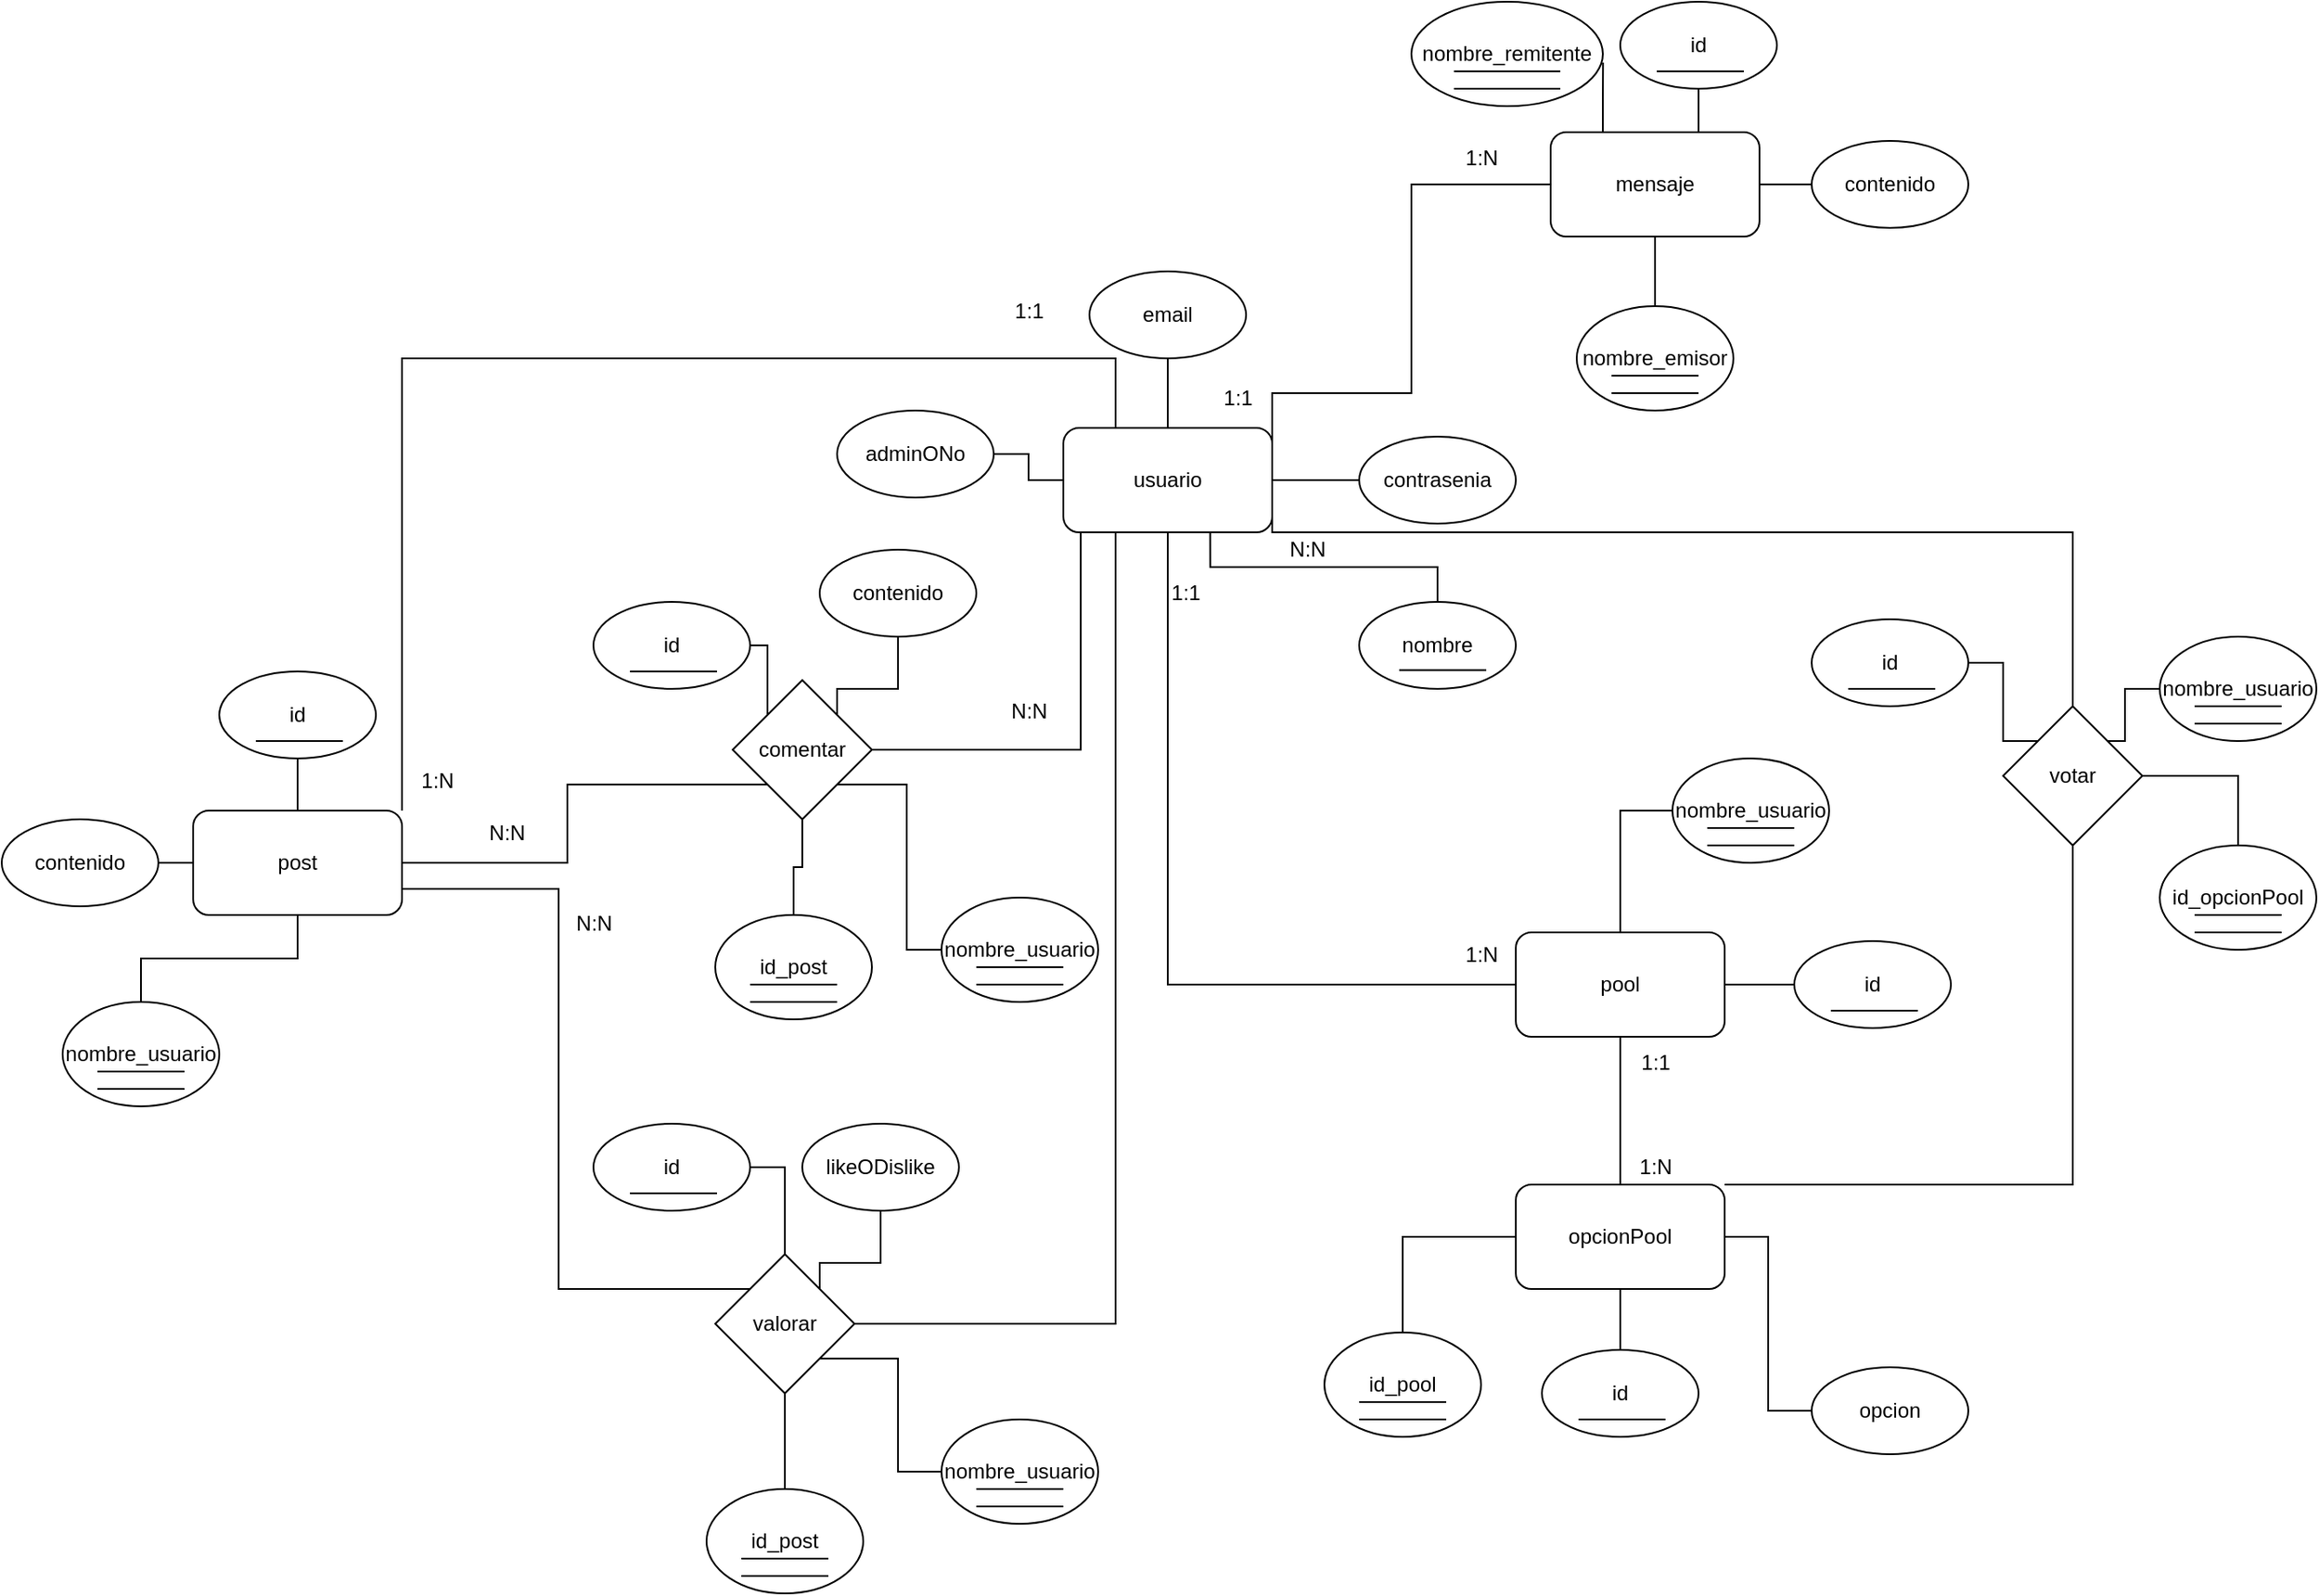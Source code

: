 <mxfile version="21.2.1" type="device">
  <diagram name="Página-1" id="gjPFH6qhqERszsmAGIeW">
    <mxGraphModel dx="2195" dy="2839" grid="1" gridSize="10" guides="1" tooltips="1" connect="1" arrows="1" fold="1" page="1" pageScale="1" pageWidth="827" pageHeight="1169" math="0" shadow="0">
      <root>
        <mxCell id="0" />
        <mxCell id="1" parent="0" />
        <mxCell id="IjSkQmt7Pv5R0Hn1wKeA-27" style="edgeStyle=orthogonalEdgeStyle;rounded=0;orthogonalLoop=1;jettySize=auto;html=1;exitX=0.5;exitY=0;exitDx=0;exitDy=0;entryX=0.5;entryY=1;entryDx=0;entryDy=0;endArrow=none;endFill=0;" parent="1" source="IjSkQmt7Pv5R0Hn1wKeA-3" target="IjSkQmt7Pv5R0Hn1wKeA-8" edge="1">
          <mxGeometry relative="1" as="geometry" />
        </mxCell>
        <mxCell id="IjSkQmt7Pv5R0Hn1wKeA-40" style="edgeStyle=orthogonalEdgeStyle;rounded=0;orthogonalLoop=1;jettySize=auto;html=1;exitX=0;exitY=0.75;exitDx=0;exitDy=0;entryX=1;entryY=0.5;entryDx=0;entryDy=0;endArrow=none;endFill=0;" parent="1" source="IjSkQmt7Pv5R0Hn1wKeA-3" target="IjSkQmt7Pv5R0Hn1wKeA-38" edge="1">
          <mxGeometry relative="1" as="geometry">
            <Array as="points">
              <mxPoint x="360" y="195" />
              <mxPoint x="360" y="335" />
            </Array>
          </mxGeometry>
        </mxCell>
        <mxCell id="IjSkQmt7Pv5R0Hn1wKeA-63" style="edgeStyle=orthogonalEdgeStyle;rounded=0;orthogonalLoop=1;jettySize=auto;html=1;exitX=0.25;exitY=0;exitDx=0;exitDy=0;entryX=1;entryY=0;entryDx=0;entryDy=0;endArrow=none;endFill=0;" parent="1" source="IjSkQmt7Pv5R0Hn1wKeA-3" target="IjSkQmt7Pv5R0Hn1wKeA-13" edge="1">
          <mxGeometry relative="1" as="geometry">
            <Array as="points">
              <mxPoint x="380" y="110" />
              <mxPoint x="-30" y="110" />
            </Array>
          </mxGeometry>
        </mxCell>
        <mxCell id="IjSkQmt7Pv5R0Hn1wKeA-113" style="edgeStyle=orthogonalEdgeStyle;rounded=0;orthogonalLoop=1;jettySize=auto;html=1;exitX=1;exitY=0.25;exitDx=0;exitDy=0;entryX=0;entryY=0.5;entryDx=0;entryDy=0;endArrow=none;endFill=0;" parent="1" source="IjSkQmt7Pv5R0Hn1wKeA-3" target="IjSkQmt7Pv5R0Hn1wKeA-90" edge="1">
          <mxGeometry relative="1" as="geometry">
            <Array as="points">
              <mxPoint x="470" y="130" />
              <mxPoint x="550" y="130" />
              <mxPoint x="550" y="10" />
            </Array>
          </mxGeometry>
        </mxCell>
        <mxCell id="IjSkQmt7Pv5R0Hn1wKeA-123" style="edgeStyle=orthogonalEdgeStyle;rounded=0;orthogonalLoop=1;jettySize=auto;html=1;exitX=0;exitY=0.5;exitDx=0;exitDy=0;entryX=1;entryY=0.5;entryDx=0;entryDy=0;endArrow=none;endFill=0;" parent="1" source="IjSkQmt7Pv5R0Hn1wKeA-3" target="IjSkQmt7Pv5R0Hn1wKeA-122" edge="1">
          <mxGeometry relative="1" as="geometry" />
        </mxCell>
        <mxCell id="IjSkQmt7Pv5R0Hn1wKeA-156" style="edgeStyle=orthogonalEdgeStyle;rounded=0;orthogonalLoop=1;jettySize=auto;html=1;exitX=0.5;exitY=1;exitDx=0;exitDy=0;entryX=0;entryY=0.5;entryDx=0;entryDy=0;endArrow=none;endFill=0;" parent="1" source="IjSkQmt7Pv5R0Hn1wKeA-3" target="IjSkQmt7Pv5R0Hn1wKeA-124" edge="1">
          <mxGeometry relative="1" as="geometry" />
        </mxCell>
        <mxCell id="IjSkQmt7Pv5R0Hn1wKeA-166" style="edgeStyle=orthogonalEdgeStyle;rounded=0;orthogonalLoop=1;jettySize=auto;html=1;exitX=1;exitY=0.75;exitDx=0;exitDy=0;entryX=0.5;entryY=0;entryDx=0;entryDy=0;endArrow=none;endFill=0;" parent="1" source="IjSkQmt7Pv5R0Hn1wKeA-3" target="IjSkQmt7Pv5R0Hn1wKeA-167" edge="1">
          <mxGeometry relative="1" as="geometry">
            <mxPoint x="930" y="310" as="targetPoint" />
            <Array as="points">
              <mxPoint x="470" y="210" />
              <mxPoint x="930" y="210" />
            </Array>
          </mxGeometry>
        </mxCell>
        <mxCell id="IjSkQmt7Pv5R0Hn1wKeA-3" value="usuario" style="rounded=1;whiteSpace=wrap;html=1;" parent="1" vertex="1">
          <mxGeometry x="350" y="150" width="120" height="60" as="geometry" />
        </mxCell>
        <mxCell id="IjSkQmt7Pv5R0Hn1wKeA-9" style="edgeStyle=orthogonalEdgeStyle;rounded=0;orthogonalLoop=1;jettySize=auto;html=1;exitX=0.5;exitY=0;exitDx=0;exitDy=0;entryX=0.703;entryY=0.994;entryDx=0;entryDy=0;endArrow=none;endFill=0;entryPerimeter=0;" parent="1" source="IjSkQmt7Pv5R0Hn1wKeA-5" target="IjSkQmt7Pv5R0Hn1wKeA-3" edge="1">
          <mxGeometry relative="1" as="geometry" />
        </mxCell>
        <mxCell id="IjSkQmt7Pv5R0Hn1wKeA-10" style="edgeStyle=orthogonalEdgeStyle;rounded=0;orthogonalLoop=1;jettySize=auto;html=1;exitX=0;exitY=0.5;exitDx=0;exitDy=0;entryX=1;entryY=0.5;entryDx=0;entryDy=0;endArrow=none;endFill=0;" parent="1" source="IjSkQmt7Pv5R0Hn1wKeA-6" target="IjSkQmt7Pv5R0Hn1wKeA-3" edge="1">
          <mxGeometry relative="1" as="geometry" />
        </mxCell>
        <mxCell id="IjSkQmt7Pv5R0Hn1wKeA-6" value="contrasenia" style="ellipse;whiteSpace=wrap;html=1;" parent="1" vertex="1">
          <mxGeometry x="520" y="155" width="90" height="50" as="geometry" />
        </mxCell>
        <mxCell id="IjSkQmt7Pv5R0Hn1wKeA-8" value="email" style="ellipse;whiteSpace=wrap;html=1;" parent="1" vertex="1">
          <mxGeometry x="365" y="60" width="90" height="50" as="geometry" />
        </mxCell>
        <mxCell id="IjSkQmt7Pv5R0Hn1wKeA-28" style="edgeStyle=orthogonalEdgeStyle;rounded=0;orthogonalLoop=1;jettySize=auto;html=1;exitX=0.5;exitY=0;exitDx=0;exitDy=0;entryX=0.5;entryY=1;entryDx=0;entryDy=0;endArrow=none;endFill=0;" parent="1" source="IjSkQmt7Pv5R0Hn1wKeA-13" target="IjSkQmt7Pv5R0Hn1wKeA-18" edge="1">
          <mxGeometry relative="1" as="geometry" />
        </mxCell>
        <mxCell id="IjSkQmt7Pv5R0Hn1wKeA-33" style="edgeStyle=orthogonalEdgeStyle;rounded=0;orthogonalLoop=1;jettySize=auto;html=1;exitX=0.5;exitY=1;exitDx=0;exitDy=0;entryX=0.5;entryY=0;entryDx=0;entryDy=0;endArrow=none;endFill=0;" parent="1" source="IjSkQmt7Pv5R0Hn1wKeA-13" target="IjSkQmt7Pv5R0Hn1wKeA-17" edge="1">
          <mxGeometry relative="1" as="geometry" />
        </mxCell>
        <mxCell id="IjSkQmt7Pv5R0Hn1wKeA-34" style="edgeStyle=orthogonalEdgeStyle;rounded=0;orthogonalLoop=1;jettySize=auto;html=1;exitX=0;exitY=0.5;exitDx=0;exitDy=0;entryX=1;entryY=0.5;entryDx=0;entryDy=0;endArrow=none;endFill=0;" parent="1" source="IjSkQmt7Pv5R0Hn1wKeA-13" target="IjSkQmt7Pv5R0Hn1wKeA-23" edge="1">
          <mxGeometry relative="1" as="geometry" />
        </mxCell>
        <mxCell id="IjSkQmt7Pv5R0Hn1wKeA-39" style="edgeStyle=orthogonalEdgeStyle;rounded=0;orthogonalLoop=1;jettySize=auto;html=1;entryX=0;entryY=1;entryDx=0;entryDy=0;endArrow=none;endFill=0;" parent="1" source="IjSkQmt7Pv5R0Hn1wKeA-13" target="IjSkQmt7Pv5R0Hn1wKeA-38" edge="1">
          <mxGeometry relative="1" as="geometry" />
        </mxCell>
        <mxCell id="IjSkQmt7Pv5R0Hn1wKeA-13" value="post" style="rounded=1;whiteSpace=wrap;html=1;" parent="1" vertex="1">
          <mxGeometry x="-150" y="370" width="120" height="60" as="geometry" />
        </mxCell>
        <mxCell id="IjSkQmt7Pv5R0Hn1wKeA-23" value="contenido&lt;br&gt;" style="ellipse;whiteSpace=wrap;html=1;" parent="1" vertex="1">
          <mxGeometry x="-260" y="375" width="90" height="50" as="geometry" />
        </mxCell>
        <mxCell id="IjSkQmt7Pv5R0Hn1wKeA-29" value="" style="group" parent="1" vertex="1" connectable="0">
          <mxGeometry x="520" y="250" width="90" height="50" as="geometry" />
        </mxCell>
        <mxCell id="IjSkQmt7Pv5R0Hn1wKeA-5" value="nombre" style="ellipse;whiteSpace=wrap;html=1;" parent="IjSkQmt7Pv5R0Hn1wKeA-29" vertex="1">
          <mxGeometry width="90" height="50" as="geometry" />
        </mxCell>
        <mxCell id="IjSkQmt7Pv5R0Hn1wKeA-15" value="" style="endArrow=none;html=1;rounded=0;" parent="IjSkQmt7Pv5R0Hn1wKeA-29" edge="1">
          <mxGeometry width="50" height="50" relative="1" as="geometry">
            <mxPoint x="23" y="39.31" as="sourcePoint" />
            <mxPoint x="73" y="39.31" as="targetPoint" />
          </mxGeometry>
        </mxCell>
        <mxCell id="IjSkQmt7Pv5R0Hn1wKeA-30" value="" style="group" parent="1" vertex="1" connectable="0">
          <mxGeometry x="-135" y="290" width="90" height="50" as="geometry" />
        </mxCell>
        <mxCell id="IjSkQmt7Pv5R0Hn1wKeA-18" value="id" style="ellipse;whiteSpace=wrap;html=1;" parent="IjSkQmt7Pv5R0Hn1wKeA-30" vertex="1">
          <mxGeometry width="90" height="50" as="geometry" />
        </mxCell>
        <mxCell id="IjSkQmt7Pv5R0Hn1wKeA-19" value="" style="endArrow=none;html=1;rounded=0;" parent="IjSkQmt7Pv5R0Hn1wKeA-30" edge="1">
          <mxGeometry width="50" height="50" relative="1" as="geometry">
            <mxPoint x="21" y="40" as="sourcePoint" />
            <mxPoint x="71" y="40" as="targetPoint" />
          </mxGeometry>
        </mxCell>
        <mxCell id="IjSkQmt7Pv5R0Hn1wKeA-31" value="" style="group" parent="1" vertex="1" connectable="0">
          <mxGeometry x="-225" y="480" width="90" height="60" as="geometry" />
        </mxCell>
        <mxCell id="IjSkQmt7Pv5R0Hn1wKeA-16" value="" style="endArrow=none;html=1;rounded=0;" parent="IjSkQmt7Pv5R0Hn1wKeA-31" edge="1">
          <mxGeometry width="50" height="50" relative="1" as="geometry">
            <mxPoint x="20" y="50" as="sourcePoint" />
            <mxPoint x="70" y="50" as="targetPoint" />
          </mxGeometry>
        </mxCell>
        <mxCell id="IjSkQmt7Pv5R0Hn1wKeA-17" value="nombre_usuario" style="ellipse;whiteSpace=wrap;html=1;" parent="IjSkQmt7Pv5R0Hn1wKeA-31" vertex="1">
          <mxGeometry width="90" height="60" as="geometry" />
        </mxCell>
        <mxCell id="IjSkQmt7Pv5R0Hn1wKeA-20" value="" style="endArrow=none;html=1;rounded=0;" parent="IjSkQmt7Pv5R0Hn1wKeA-31" edge="1">
          <mxGeometry width="50" height="50" relative="1" as="geometry">
            <mxPoint x="20" y="50" as="sourcePoint" />
            <mxPoint x="70" y="50" as="targetPoint" />
          </mxGeometry>
        </mxCell>
        <mxCell id="IjSkQmt7Pv5R0Hn1wKeA-21" value="" style="endArrow=none;html=1;rounded=0;" parent="IjSkQmt7Pv5R0Hn1wKeA-31" edge="1">
          <mxGeometry width="50" height="50" relative="1" as="geometry">
            <mxPoint x="20" y="40" as="sourcePoint" />
            <mxPoint x="70" y="40" as="targetPoint" />
          </mxGeometry>
        </mxCell>
        <mxCell id="IjSkQmt7Pv5R0Hn1wKeA-58" style="edgeStyle=orthogonalEdgeStyle;rounded=0;orthogonalLoop=1;jettySize=auto;html=1;exitX=1;exitY=1;exitDx=0;exitDy=0;entryX=0;entryY=0.5;entryDx=0;entryDy=0;endArrow=none;endFill=0;" parent="1" source="IjSkQmt7Pv5R0Hn1wKeA-38" target="IjSkQmt7Pv5R0Hn1wKeA-49" edge="1">
          <mxGeometry relative="1" as="geometry" />
        </mxCell>
        <mxCell id="IjSkQmt7Pv5R0Hn1wKeA-59" style="edgeStyle=orthogonalEdgeStyle;rounded=0;orthogonalLoop=1;jettySize=auto;html=1;exitX=0;exitY=0;exitDx=0;exitDy=0;entryX=0.983;entryY=0.383;entryDx=0;entryDy=0;endArrow=none;endFill=0;entryPerimeter=0;" parent="1" source="IjSkQmt7Pv5R0Hn1wKeA-38" target="IjSkQmt7Pv5R0Hn1wKeA-44" edge="1">
          <mxGeometry relative="1" as="geometry" />
        </mxCell>
        <mxCell id="IjSkQmt7Pv5R0Hn1wKeA-60" style="edgeStyle=orthogonalEdgeStyle;rounded=0;orthogonalLoop=1;jettySize=auto;html=1;exitX=1;exitY=0;exitDx=0;exitDy=0;entryX=0.5;entryY=1;entryDx=0;entryDy=0;endArrow=none;endFill=0;" parent="1" source="IjSkQmt7Pv5R0Hn1wKeA-38" target="IjSkQmt7Pv5R0Hn1wKeA-46" edge="1">
          <mxGeometry relative="1" as="geometry">
            <Array as="points">
              <mxPoint x="220" y="300" />
              <mxPoint x="255" y="300" />
            </Array>
          </mxGeometry>
        </mxCell>
        <mxCell id="IjSkQmt7Pv5R0Hn1wKeA-62" style="edgeStyle=orthogonalEdgeStyle;rounded=0;orthogonalLoop=1;jettySize=auto;html=1;exitX=0.5;exitY=1;exitDx=0;exitDy=0;entryX=0.5;entryY=0;entryDx=0;entryDy=0;endArrow=none;endFill=0;" parent="1" source="IjSkQmt7Pv5R0Hn1wKeA-38" target="IjSkQmt7Pv5R0Hn1wKeA-54" edge="1">
          <mxGeometry relative="1" as="geometry" />
        </mxCell>
        <mxCell id="IjSkQmt7Pv5R0Hn1wKeA-38" value="comentar" style="rhombus;whiteSpace=wrap;html=1;" parent="1" vertex="1">
          <mxGeometry x="160" y="295" width="80" height="80" as="geometry" />
        </mxCell>
        <mxCell id="IjSkQmt7Pv5R0Hn1wKeA-43" value="" style="group" parent="1" vertex="1" connectable="0">
          <mxGeometry x="80" y="250" width="90" height="50" as="geometry" />
        </mxCell>
        <mxCell id="IjSkQmt7Pv5R0Hn1wKeA-44" value="id" style="ellipse;whiteSpace=wrap;html=1;" parent="IjSkQmt7Pv5R0Hn1wKeA-43" vertex="1">
          <mxGeometry width="90" height="50" as="geometry" />
        </mxCell>
        <mxCell id="IjSkQmt7Pv5R0Hn1wKeA-45" value="" style="endArrow=none;html=1;rounded=0;" parent="IjSkQmt7Pv5R0Hn1wKeA-43" edge="1">
          <mxGeometry width="50" height="50" relative="1" as="geometry">
            <mxPoint x="21" y="40" as="sourcePoint" />
            <mxPoint x="71" y="40" as="targetPoint" />
          </mxGeometry>
        </mxCell>
        <mxCell id="IjSkQmt7Pv5R0Hn1wKeA-46" value="contenido&lt;br&gt;" style="ellipse;whiteSpace=wrap;html=1;" parent="1" vertex="1">
          <mxGeometry x="210" y="220" width="90" height="50" as="geometry" />
        </mxCell>
        <mxCell id="IjSkQmt7Pv5R0Hn1wKeA-47" value="" style="group" parent="1" vertex="1" connectable="0">
          <mxGeometry x="280" y="420" width="90" height="60" as="geometry" />
        </mxCell>
        <mxCell id="IjSkQmt7Pv5R0Hn1wKeA-48" value="" style="endArrow=none;html=1;rounded=0;" parent="IjSkQmt7Pv5R0Hn1wKeA-47" edge="1">
          <mxGeometry width="50" height="50" relative="1" as="geometry">
            <mxPoint x="20" y="50" as="sourcePoint" />
            <mxPoint x="70" y="50" as="targetPoint" />
          </mxGeometry>
        </mxCell>
        <mxCell id="IjSkQmt7Pv5R0Hn1wKeA-49" value="nombre_usuario" style="ellipse;whiteSpace=wrap;html=1;" parent="IjSkQmt7Pv5R0Hn1wKeA-47" vertex="1">
          <mxGeometry width="90" height="60" as="geometry" />
        </mxCell>
        <mxCell id="IjSkQmt7Pv5R0Hn1wKeA-50" value="" style="endArrow=none;html=1;rounded=0;" parent="IjSkQmt7Pv5R0Hn1wKeA-47" edge="1">
          <mxGeometry width="50" height="50" relative="1" as="geometry">
            <mxPoint x="20" y="50" as="sourcePoint" />
            <mxPoint x="70" y="50" as="targetPoint" />
          </mxGeometry>
        </mxCell>
        <mxCell id="IjSkQmt7Pv5R0Hn1wKeA-51" value="" style="endArrow=none;html=1;rounded=0;" parent="IjSkQmt7Pv5R0Hn1wKeA-47" edge="1">
          <mxGeometry width="50" height="50" relative="1" as="geometry">
            <mxPoint x="20" y="40" as="sourcePoint" />
            <mxPoint x="70" y="40" as="targetPoint" />
          </mxGeometry>
        </mxCell>
        <mxCell id="IjSkQmt7Pv5R0Hn1wKeA-52" value="" style="group" parent="1" vertex="1" connectable="0">
          <mxGeometry x="150" y="430" width="90" height="60" as="geometry" />
        </mxCell>
        <mxCell id="IjSkQmt7Pv5R0Hn1wKeA-53" value="" style="endArrow=none;html=1;rounded=0;" parent="IjSkQmt7Pv5R0Hn1wKeA-52" edge="1">
          <mxGeometry width="50" height="50" relative="1" as="geometry">
            <mxPoint x="20" y="50" as="sourcePoint" />
            <mxPoint x="70" y="50" as="targetPoint" />
          </mxGeometry>
        </mxCell>
        <mxCell id="IjSkQmt7Pv5R0Hn1wKeA-54" value="id_post" style="ellipse;whiteSpace=wrap;html=1;" parent="IjSkQmt7Pv5R0Hn1wKeA-52" vertex="1">
          <mxGeometry width="90" height="60" as="geometry" />
        </mxCell>
        <mxCell id="IjSkQmt7Pv5R0Hn1wKeA-55" value="" style="endArrow=none;html=1;rounded=0;" parent="IjSkQmt7Pv5R0Hn1wKeA-52" edge="1">
          <mxGeometry width="50" height="50" relative="1" as="geometry">
            <mxPoint x="20" y="50" as="sourcePoint" />
            <mxPoint x="70" y="50" as="targetPoint" />
          </mxGeometry>
        </mxCell>
        <mxCell id="IjSkQmt7Pv5R0Hn1wKeA-56" value="" style="endArrow=none;html=1;rounded=0;" parent="IjSkQmt7Pv5R0Hn1wKeA-52" edge="1">
          <mxGeometry width="50" height="50" relative="1" as="geometry">
            <mxPoint x="20" y="40" as="sourcePoint" />
            <mxPoint x="70" y="40" as="targetPoint" />
          </mxGeometry>
        </mxCell>
        <mxCell id="IjSkQmt7Pv5R0Hn1wKeA-64" value="1:N" style="text;html=1;align=center;verticalAlign=middle;resizable=0;points=[];autosize=1;strokeColor=none;fillColor=none;" parent="1" vertex="1">
          <mxGeometry x="-30" y="338" width="40" height="30" as="geometry" />
        </mxCell>
        <mxCell id="IjSkQmt7Pv5R0Hn1wKeA-65" value="1:1" style="text;html=1;align=center;verticalAlign=middle;resizable=0;points=[];autosize=1;strokeColor=none;fillColor=none;" parent="1" vertex="1">
          <mxGeometry x="310" y="68" width="40" height="30" as="geometry" />
        </mxCell>
        <mxCell id="IjSkQmt7Pv5R0Hn1wKeA-66" value="N:N" style="text;html=1;align=center;verticalAlign=middle;resizable=0;points=[];autosize=1;strokeColor=none;fillColor=none;" parent="1" vertex="1">
          <mxGeometry x="10" y="368" width="40" height="30" as="geometry" />
        </mxCell>
        <mxCell id="IjSkQmt7Pv5R0Hn1wKeA-67" value="N:N" style="text;html=1;align=center;verticalAlign=middle;resizable=0;points=[];autosize=1;strokeColor=none;fillColor=none;" parent="1" vertex="1">
          <mxGeometry x="310" y="298" width="40" height="30" as="geometry" />
        </mxCell>
        <mxCell id="IjSkQmt7Pv5R0Hn1wKeA-68" style="edgeStyle=orthogonalEdgeStyle;rounded=0;orthogonalLoop=1;jettySize=auto;html=1;exitX=1;exitY=1;exitDx=0;exitDy=0;entryX=0;entryY=0.5;entryDx=0;entryDy=0;endArrow=none;endFill=0;" parent="1" source="IjSkQmt7Pv5R0Hn1wKeA-72" target="IjSkQmt7Pv5R0Hn1wKeA-79" edge="1">
          <mxGeometry relative="1" as="geometry" />
        </mxCell>
        <mxCell id="IjSkQmt7Pv5R0Hn1wKeA-70" style="edgeStyle=orthogonalEdgeStyle;rounded=0;orthogonalLoop=1;jettySize=auto;html=1;exitX=1;exitY=0;exitDx=0;exitDy=0;entryX=0.5;entryY=1;entryDx=0;entryDy=0;endArrow=none;endFill=0;" parent="1" source="IjSkQmt7Pv5R0Hn1wKeA-72" target="IjSkQmt7Pv5R0Hn1wKeA-76" edge="1">
          <mxGeometry relative="1" as="geometry">
            <Array as="points">
              <mxPoint x="210" y="630" />
              <mxPoint x="245" y="630" />
            </Array>
          </mxGeometry>
        </mxCell>
        <mxCell id="IjSkQmt7Pv5R0Hn1wKeA-71" style="edgeStyle=orthogonalEdgeStyle;rounded=0;orthogonalLoop=1;jettySize=auto;html=1;exitX=0.5;exitY=1;exitDx=0;exitDy=0;entryX=0.5;entryY=0;entryDx=0;entryDy=0;endArrow=none;endFill=0;" parent="1" source="IjSkQmt7Pv5R0Hn1wKeA-72" target="IjSkQmt7Pv5R0Hn1wKeA-84" edge="1">
          <mxGeometry relative="1" as="geometry" />
        </mxCell>
        <mxCell id="IjSkQmt7Pv5R0Hn1wKeA-88" style="edgeStyle=orthogonalEdgeStyle;rounded=0;orthogonalLoop=1;jettySize=auto;html=1;exitX=0;exitY=0;exitDx=0;exitDy=0;entryX=1;entryY=0.75;entryDx=0;entryDy=0;endArrow=none;endFill=0;" parent="1" source="IjSkQmt7Pv5R0Hn1wKeA-72" target="IjSkQmt7Pv5R0Hn1wKeA-13" edge="1">
          <mxGeometry relative="1" as="geometry" />
        </mxCell>
        <mxCell id="IjSkQmt7Pv5R0Hn1wKeA-89" style="edgeStyle=orthogonalEdgeStyle;rounded=0;orthogonalLoop=1;jettySize=auto;html=1;exitX=1;exitY=0.5;exitDx=0;exitDy=0;entryX=0.25;entryY=1;entryDx=0;entryDy=0;endArrow=none;endFill=0;" parent="1" source="IjSkQmt7Pv5R0Hn1wKeA-72" target="IjSkQmt7Pv5R0Hn1wKeA-3" edge="1">
          <mxGeometry relative="1" as="geometry">
            <Array as="points">
              <mxPoint x="380" y="665" />
            </Array>
          </mxGeometry>
        </mxCell>
        <mxCell id="cQNifPGeWmKFVKGzTd0m-6" style="edgeStyle=orthogonalEdgeStyle;rounded=0;orthogonalLoop=1;jettySize=auto;html=1;exitX=0.5;exitY=0;exitDx=0;exitDy=0;entryX=1;entryY=0.5;entryDx=0;entryDy=0;endArrow=none;endFill=0;" edge="1" parent="1" source="IjSkQmt7Pv5R0Hn1wKeA-72" target="cQNifPGeWmKFVKGzTd0m-4">
          <mxGeometry relative="1" as="geometry" />
        </mxCell>
        <mxCell id="IjSkQmt7Pv5R0Hn1wKeA-72" value="valorar" style="rhombus;whiteSpace=wrap;html=1;" parent="1" vertex="1">
          <mxGeometry x="150" y="625" width="80" height="80" as="geometry" />
        </mxCell>
        <mxCell id="IjSkQmt7Pv5R0Hn1wKeA-76" value="likeODislike" style="ellipse;whiteSpace=wrap;html=1;" parent="1" vertex="1">
          <mxGeometry x="200" y="550" width="90" height="50" as="geometry" />
        </mxCell>
        <mxCell id="IjSkQmt7Pv5R0Hn1wKeA-77" value="" style="group" parent="1" vertex="1" connectable="0">
          <mxGeometry x="280" y="720" width="90" height="60" as="geometry" />
        </mxCell>
        <mxCell id="IjSkQmt7Pv5R0Hn1wKeA-78" value="" style="endArrow=none;html=1;rounded=0;" parent="IjSkQmt7Pv5R0Hn1wKeA-77" edge="1">
          <mxGeometry width="50" height="50" relative="1" as="geometry">
            <mxPoint x="20" y="50" as="sourcePoint" />
            <mxPoint x="70" y="50" as="targetPoint" />
          </mxGeometry>
        </mxCell>
        <mxCell id="IjSkQmt7Pv5R0Hn1wKeA-79" value="nombre_usuario" style="ellipse;whiteSpace=wrap;html=1;" parent="IjSkQmt7Pv5R0Hn1wKeA-77" vertex="1">
          <mxGeometry width="90" height="60" as="geometry" />
        </mxCell>
        <mxCell id="IjSkQmt7Pv5R0Hn1wKeA-80" value="" style="endArrow=none;html=1;rounded=0;" parent="IjSkQmt7Pv5R0Hn1wKeA-77" edge="1">
          <mxGeometry width="50" height="50" relative="1" as="geometry">
            <mxPoint x="20" y="50" as="sourcePoint" />
            <mxPoint x="70" y="50" as="targetPoint" />
          </mxGeometry>
        </mxCell>
        <mxCell id="IjSkQmt7Pv5R0Hn1wKeA-81" value="" style="endArrow=none;html=1;rounded=0;" parent="IjSkQmt7Pv5R0Hn1wKeA-77" edge="1">
          <mxGeometry width="50" height="50" relative="1" as="geometry">
            <mxPoint x="20" y="40" as="sourcePoint" />
            <mxPoint x="70" y="40" as="targetPoint" />
          </mxGeometry>
        </mxCell>
        <mxCell id="IjSkQmt7Pv5R0Hn1wKeA-82" value="" style="group" parent="1" vertex="1" connectable="0">
          <mxGeometry x="145" y="760" width="90" height="60" as="geometry" />
        </mxCell>
        <mxCell id="IjSkQmt7Pv5R0Hn1wKeA-83" value="" style="endArrow=none;html=1;rounded=0;" parent="IjSkQmt7Pv5R0Hn1wKeA-82" edge="1">
          <mxGeometry width="50" height="50" relative="1" as="geometry">
            <mxPoint x="20" y="50" as="sourcePoint" />
            <mxPoint x="70" y="50" as="targetPoint" />
          </mxGeometry>
        </mxCell>
        <mxCell id="IjSkQmt7Pv5R0Hn1wKeA-84" value="id_post" style="ellipse;whiteSpace=wrap;html=1;" parent="IjSkQmt7Pv5R0Hn1wKeA-82" vertex="1">
          <mxGeometry width="90" height="60" as="geometry" />
        </mxCell>
        <mxCell id="IjSkQmt7Pv5R0Hn1wKeA-85" value="" style="endArrow=none;html=1;rounded=0;" parent="IjSkQmt7Pv5R0Hn1wKeA-82" edge="1">
          <mxGeometry width="50" height="50" relative="1" as="geometry">
            <mxPoint x="20" y="50" as="sourcePoint" />
            <mxPoint x="70" y="50" as="targetPoint" />
          </mxGeometry>
        </mxCell>
        <mxCell id="IjSkQmt7Pv5R0Hn1wKeA-86" value="" style="endArrow=none;html=1;rounded=0;" parent="IjSkQmt7Pv5R0Hn1wKeA-82" edge="1">
          <mxGeometry width="50" height="50" relative="1" as="geometry">
            <mxPoint x="20" y="40" as="sourcePoint" />
            <mxPoint x="70" y="40" as="targetPoint" />
          </mxGeometry>
        </mxCell>
        <mxCell id="IjSkQmt7Pv5R0Hn1wKeA-114" style="edgeStyle=orthogonalEdgeStyle;rounded=0;orthogonalLoop=1;jettySize=auto;html=1;exitX=0.5;exitY=1;exitDx=0;exitDy=0;entryX=0.5;entryY=0;entryDx=0;entryDy=0;endArrow=none;endFill=0;" parent="1" source="IjSkQmt7Pv5R0Hn1wKeA-90" target="IjSkQmt7Pv5R0Hn1wKeA-102" edge="1">
          <mxGeometry relative="1" as="geometry" />
        </mxCell>
        <mxCell id="IjSkQmt7Pv5R0Hn1wKeA-115" style="edgeStyle=orthogonalEdgeStyle;rounded=0;orthogonalLoop=1;jettySize=auto;html=1;exitX=1;exitY=0.5;exitDx=0;exitDy=0;entryX=0;entryY=0.5;entryDx=0;entryDy=0;endArrow=none;endFill=0;" parent="1" source="IjSkQmt7Pv5R0Hn1wKeA-90" target="IjSkQmt7Pv5R0Hn1wKeA-99" edge="1">
          <mxGeometry relative="1" as="geometry" />
        </mxCell>
        <mxCell id="IjSkQmt7Pv5R0Hn1wKeA-116" style="edgeStyle=orthogonalEdgeStyle;rounded=0;orthogonalLoop=1;jettySize=auto;html=1;exitX=0.75;exitY=0;exitDx=0;exitDy=0;entryX=0.5;entryY=1;entryDx=0;entryDy=0;endArrow=none;endFill=0;" parent="1" source="IjSkQmt7Pv5R0Hn1wKeA-90" target="IjSkQmt7Pv5R0Hn1wKeA-92" edge="1">
          <mxGeometry relative="1" as="geometry" />
        </mxCell>
        <mxCell id="IjSkQmt7Pv5R0Hn1wKeA-121" style="edgeStyle=orthogonalEdgeStyle;rounded=0;orthogonalLoop=1;jettySize=auto;html=1;exitX=0.25;exitY=0;exitDx=0;exitDy=0;endArrow=none;endFill=0;" parent="1" source="IjSkQmt7Pv5R0Hn1wKeA-90" edge="1">
          <mxGeometry relative="1" as="geometry">
            <mxPoint x="660.111" y="-60.0" as="targetPoint" />
          </mxGeometry>
        </mxCell>
        <mxCell id="IjSkQmt7Pv5R0Hn1wKeA-90" value="mensaje" style="rounded=1;whiteSpace=wrap;html=1;" parent="1" vertex="1">
          <mxGeometry x="630" y="-20" width="120" height="60" as="geometry" />
        </mxCell>
        <mxCell id="IjSkQmt7Pv5R0Hn1wKeA-91" value="" style="group" parent="1" vertex="1" connectable="0">
          <mxGeometry x="670" y="-95" width="90" height="50" as="geometry" />
        </mxCell>
        <mxCell id="IjSkQmt7Pv5R0Hn1wKeA-92" value="id" style="ellipse;whiteSpace=wrap;html=1;" parent="IjSkQmt7Pv5R0Hn1wKeA-91" vertex="1">
          <mxGeometry width="90" height="50" as="geometry" />
        </mxCell>
        <mxCell id="IjSkQmt7Pv5R0Hn1wKeA-93" value="" style="endArrow=none;html=1;rounded=0;" parent="IjSkQmt7Pv5R0Hn1wKeA-91" edge="1">
          <mxGeometry width="50" height="50" relative="1" as="geometry">
            <mxPoint x="21" y="40" as="sourcePoint" />
            <mxPoint x="71" y="40" as="targetPoint" />
          </mxGeometry>
        </mxCell>
        <mxCell id="IjSkQmt7Pv5R0Hn1wKeA-97" value="N:N" style="text;html=1;align=center;verticalAlign=middle;resizable=0;points=[];autosize=1;strokeColor=none;fillColor=none;" parent="1" vertex="1">
          <mxGeometry x="60" y="420" width="40" height="30" as="geometry" />
        </mxCell>
        <mxCell id="IjSkQmt7Pv5R0Hn1wKeA-98" value="N:N" style="text;html=1;align=center;verticalAlign=middle;resizable=0;points=[];autosize=1;strokeColor=none;fillColor=none;" parent="1" vertex="1">
          <mxGeometry x="470" y="205" width="40" height="30" as="geometry" />
        </mxCell>
        <mxCell id="IjSkQmt7Pv5R0Hn1wKeA-99" value="contenido&lt;br&gt;" style="ellipse;whiteSpace=wrap;html=1;" parent="1" vertex="1">
          <mxGeometry x="780" y="-15" width="90" height="50" as="geometry" />
        </mxCell>
        <mxCell id="IjSkQmt7Pv5R0Hn1wKeA-100" value="" style="group" parent="1" vertex="1" connectable="0">
          <mxGeometry x="645" y="80" width="90" height="60" as="geometry" />
        </mxCell>
        <mxCell id="IjSkQmt7Pv5R0Hn1wKeA-101" value="" style="endArrow=none;html=1;rounded=0;" parent="IjSkQmt7Pv5R0Hn1wKeA-100" edge="1">
          <mxGeometry width="50" height="50" relative="1" as="geometry">
            <mxPoint x="20" y="50" as="sourcePoint" />
            <mxPoint x="70" y="50" as="targetPoint" />
          </mxGeometry>
        </mxCell>
        <mxCell id="IjSkQmt7Pv5R0Hn1wKeA-102" value="nombre_emisor" style="ellipse;whiteSpace=wrap;html=1;" parent="IjSkQmt7Pv5R0Hn1wKeA-100" vertex="1">
          <mxGeometry width="90" height="60" as="geometry" />
        </mxCell>
        <mxCell id="IjSkQmt7Pv5R0Hn1wKeA-103" value="" style="endArrow=none;html=1;rounded=0;" parent="IjSkQmt7Pv5R0Hn1wKeA-100" edge="1">
          <mxGeometry width="50" height="50" relative="1" as="geometry">
            <mxPoint x="20" y="50" as="sourcePoint" />
            <mxPoint x="70" y="50" as="targetPoint" />
          </mxGeometry>
        </mxCell>
        <mxCell id="IjSkQmt7Pv5R0Hn1wKeA-104" value="" style="endArrow=none;html=1;rounded=0;" parent="IjSkQmt7Pv5R0Hn1wKeA-100" edge="1">
          <mxGeometry width="50" height="50" relative="1" as="geometry">
            <mxPoint x="20" y="40" as="sourcePoint" />
            <mxPoint x="70" y="40" as="targetPoint" />
          </mxGeometry>
        </mxCell>
        <mxCell id="IjSkQmt7Pv5R0Hn1wKeA-105" value="" style="group" parent="1" vertex="1" connectable="0">
          <mxGeometry x="550" y="-95" width="110" height="60" as="geometry" />
        </mxCell>
        <mxCell id="IjSkQmt7Pv5R0Hn1wKeA-106" value="" style="endArrow=none;html=1;rounded=0;" parent="IjSkQmt7Pv5R0Hn1wKeA-105" edge="1">
          <mxGeometry width="50" height="50" relative="1" as="geometry">
            <mxPoint x="24.444" y="50" as="sourcePoint" />
            <mxPoint x="85.556" y="50" as="targetPoint" />
          </mxGeometry>
        </mxCell>
        <mxCell id="IjSkQmt7Pv5R0Hn1wKeA-107" value="nombre_remitente" style="ellipse;whiteSpace=wrap;html=1;" parent="IjSkQmt7Pv5R0Hn1wKeA-105" vertex="1">
          <mxGeometry width="110.0" height="60" as="geometry" />
        </mxCell>
        <mxCell id="IjSkQmt7Pv5R0Hn1wKeA-108" value="" style="endArrow=none;html=1;rounded=0;" parent="IjSkQmt7Pv5R0Hn1wKeA-105" edge="1">
          <mxGeometry width="50" height="50" relative="1" as="geometry">
            <mxPoint x="24.444" y="50" as="sourcePoint" />
            <mxPoint x="85.556" y="50" as="targetPoint" />
          </mxGeometry>
        </mxCell>
        <mxCell id="IjSkQmt7Pv5R0Hn1wKeA-109" value="" style="endArrow=none;html=1;rounded=0;" parent="IjSkQmt7Pv5R0Hn1wKeA-105" edge="1">
          <mxGeometry width="50" height="50" relative="1" as="geometry">
            <mxPoint x="24.444" y="40" as="sourcePoint" />
            <mxPoint x="85.556" y="40" as="targetPoint" />
          </mxGeometry>
        </mxCell>
        <mxCell id="IjSkQmt7Pv5R0Hn1wKeA-111" value="1:N" style="text;html=1;align=center;verticalAlign=middle;resizable=0;points=[];autosize=1;strokeColor=none;fillColor=none;" parent="1" vertex="1">
          <mxGeometry x="570" y="-20" width="40" height="30" as="geometry" />
        </mxCell>
        <mxCell id="IjSkQmt7Pv5R0Hn1wKeA-112" value="1:1" style="text;html=1;align=center;verticalAlign=middle;resizable=0;points=[];autosize=1;strokeColor=none;fillColor=none;" parent="1" vertex="1">
          <mxGeometry x="430" y="118" width="40" height="30" as="geometry" />
        </mxCell>
        <mxCell id="IjSkQmt7Pv5R0Hn1wKeA-122" value="adminONo" style="ellipse;whiteSpace=wrap;html=1;" parent="1" vertex="1">
          <mxGeometry x="220" y="140" width="90" height="50" as="geometry" />
        </mxCell>
        <mxCell id="IjSkQmt7Pv5R0Hn1wKeA-153" style="edgeStyle=orthogonalEdgeStyle;rounded=0;orthogonalLoop=1;jettySize=auto;html=1;exitX=1;exitY=0.5;exitDx=0;exitDy=0;endArrow=none;endFill=0;" parent="1" source="IjSkQmt7Pv5R0Hn1wKeA-124" target="IjSkQmt7Pv5R0Hn1wKeA-151" edge="1">
          <mxGeometry relative="1" as="geometry" />
        </mxCell>
        <mxCell id="IjSkQmt7Pv5R0Hn1wKeA-164" style="edgeStyle=orthogonalEdgeStyle;rounded=0;orthogonalLoop=1;jettySize=auto;html=1;exitX=0.5;exitY=0;exitDx=0;exitDy=0;entryX=0;entryY=0.5;entryDx=0;entryDy=0;endArrow=none;endFill=0;" parent="1" source="IjSkQmt7Pv5R0Hn1wKeA-124" target="IjSkQmt7Pv5R0Hn1wKeA-161" edge="1">
          <mxGeometry relative="1" as="geometry" />
        </mxCell>
        <mxCell id="IjSkQmt7Pv5R0Hn1wKeA-124" value="pool" style="rounded=1;whiteSpace=wrap;html=1;" parent="1" vertex="1">
          <mxGeometry x="610" y="440" width="120" height="60" as="geometry" />
        </mxCell>
        <mxCell id="IjSkQmt7Pv5R0Hn1wKeA-141" style="edgeStyle=orthogonalEdgeStyle;rounded=0;orthogonalLoop=1;jettySize=auto;html=1;entryX=0;entryY=0.5;entryDx=0;entryDy=0;endArrow=none;endFill=0;" parent="1" source="IjSkQmt7Pv5R0Hn1wKeA-126" target="IjSkQmt7Pv5R0Hn1wKeA-131" edge="1">
          <mxGeometry relative="1" as="geometry" />
        </mxCell>
        <mxCell id="IjSkQmt7Pv5R0Hn1wKeA-142" style="edgeStyle=orthogonalEdgeStyle;rounded=0;orthogonalLoop=1;jettySize=auto;html=1;exitX=0.5;exitY=1;exitDx=0;exitDy=0;entryX=0.5;entryY=0;entryDx=0;entryDy=0;endArrow=none;endFill=0;" parent="1" source="IjSkQmt7Pv5R0Hn1wKeA-126" target="IjSkQmt7Pv5R0Hn1wKeA-128" edge="1">
          <mxGeometry relative="1" as="geometry" />
        </mxCell>
        <mxCell id="IjSkQmt7Pv5R0Hn1wKeA-143" style="edgeStyle=orthogonalEdgeStyle;rounded=0;orthogonalLoop=1;jettySize=auto;html=1;exitX=0;exitY=0.5;exitDx=0;exitDy=0;endArrow=none;endFill=0;" parent="1" source="IjSkQmt7Pv5R0Hn1wKeA-126" target="IjSkQmt7Pv5R0Hn1wKeA-138" edge="1">
          <mxGeometry relative="1" as="geometry" />
        </mxCell>
        <mxCell id="IjSkQmt7Pv5R0Hn1wKeA-144" style="edgeStyle=orthogonalEdgeStyle;rounded=0;orthogonalLoop=1;jettySize=auto;html=1;entryX=0.5;entryY=1;entryDx=0;entryDy=0;endArrow=none;endFill=0;" parent="1" source="IjSkQmt7Pv5R0Hn1wKeA-126" target="IjSkQmt7Pv5R0Hn1wKeA-124" edge="1">
          <mxGeometry relative="1" as="geometry" />
        </mxCell>
        <mxCell id="IjSkQmt7Pv5R0Hn1wKeA-165" style="edgeStyle=orthogonalEdgeStyle;rounded=0;orthogonalLoop=1;jettySize=auto;html=1;exitX=1;exitY=0;exitDx=0;exitDy=0;entryX=0.5;entryY=1;entryDx=0;entryDy=0;endArrow=none;endFill=0;" parent="1" source="IjSkQmt7Pv5R0Hn1wKeA-126" target="IjSkQmt7Pv5R0Hn1wKeA-167" edge="1">
          <mxGeometry relative="1" as="geometry">
            <mxPoint x="960" y="480" as="targetPoint" />
            <Array as="points">
              <mxPoint x="930" y="585" />
            </Array>
          </mxGeometry>
        </mxCell>
        <mxCell id="IjSkQmt7Pv5R0Hn1wKeA-126" value="opcionPool" style="rounded=1;whiteSpace=wrap;html=1;" parent="1" vertex="1">
          <mxGeometry x="610" y="585" width="120" height="60" as="geometry" />
        </mxCell>
        <mxCell id="IjSkQmt7Pv5R0Hn1wKeA-127" value="" style="group" parent="1" vertex="1" connectable="0">
          <mxGeometry x="625" y="680" width="90" height="50" as="geometry" />
        </mxCell>
        <mxCell id="IjSkQmt7Pv5R0Hn1wKeA-128" value="id" style="ellipse;whiteSpace=wrap;html=1;" parent="IjSkQmt7Pv5R0Hn1wKeA-127" vertex="1">
          <mxGeometry width="90" height="50" as="geometry" />
        </mxCell>
        <mxCell id="IjSkQmt7Pv5R0Hn1wKeA-129" value="" style="endArrow=none;html=1;rounded=0;" parent="IjSkQmt7Pv5R0Hn1wKeA-127" edge="1">
          <mxGeometry width="50" height="50" relative="1" as="geometry">
            <mxPoint x="21" y="40" as="sourcePoint" />
            <mxPoint x="71" y="40" as="targetPoint" />
          </mxGeometry>
        </mxCell>
        <mxCell id="IjSkQmt7Pv5R0Hn1wKeA-130" value="" style="group" parent="1" vertex="1" connectable="0">
          <mxGeometry x="780" y="690" width="90" height="50" as="geometry" />
        </mxCell>
        <mxCell id="IjSkQmt7Pv5R0Hn1wKeA-131" value="opcion" style="ellipse;whiteSpace=wrap;html=1;" parent="IjSkQmt7Pv5R0Hn1wKeA-130" vertex="1">
          <mxGeometry width="90" height="50" as="geometry" />
        </mxCell>
        <mxCell id="IjSkQmt7Pv5R0Hn1wKeA-136" value="" style="group" parent="1" vertex="1" connectable="0">
          <mxGeometry x="500" y="670" width="90" height="60" as="geometry" />
        </mxCell>
        <mxCell id="IjSkQmt7Pv5R0Hn1wKeA-137" value="" style="endArrow=none;html=1;rounded=0;" parent="IjSkQmt7Pv5R0Hn1wKeA-136" edge="1">
          <mxGeometry width="50" height="50" relative="1" as="geometry">
            <mxPoint x="20" y="50" as="sourcePoint" />
            <mxPoint x="70" y="50" as="targetPoint" />
          </mxGeometry>
        </mxCell>
        <mxCell id="IjSkQmt7Pv5R0Hn1wKeA-138" value="id_pool" style="ellipse;whiteSpace=wrap;html=1;" parent="IjSkQmt7Pv5R0Hn1wKeA-136" vertex="1">
          <mxGeometry width="90" height="60" as="geometry" />
        </mxCell>
        <mxCell id="IjSkQmt7Pv5R0Hn1wKeA-139" value="" style="endArrow=none;html=1;rounded=0;" parent="IjSkQmt7Pv5R0Hn1wKeA-136" edge="1">
          <mxGeometry width="50" height="50" relative="1" as="geometry">
            <mxPoint x="20" y="50" as="sourcePoint" />
            <mxPoint x="70" y="50" as="targetPoint" />
          </mxGeometry>
        </mxCell>
        <mxCell id="IjSkQmt7Pv5R0Hn1wKeA-140" value="" style="endArrow=none;html=1;rounded=0;" parent="IjSkQmt7Pv5R0Hn1wKeA-136" edge="1">
          <mxGeometry width="50" height="50" relative="1" as="geometry">
            <mxPoint x="20" y="40" as="sourcePoint" />
            <mxPoint x="70" y="40" as="targetPoint" />
          </mxGeometry>
        </mxCell>
        <mxCell id="IjSkQmt7Pv5R0Hn1wKeA-150" value="" style="group" parent="1" vertex="1" connectable="0">
          <mxGeometry x="770" y="445" width="90" height="50" as="geometry" />
        </mxCell>
        <mxCell id="IjSkQmt7Pv5R0Hn1wKeA-151" value="id" style="ellipse;whiteSpace=wrap;html=1;" parent="IjSkQmt7Pv5R0Hn1wKeA-150" vertex="1">
          <mxGeometry width="90" height="50" as="geometry" />
        </mxCell>
        <mxCell id="IjSkQmt7Pv5R0Hn1wKeA-152" value="" style="endArrow=none;html=1;rounded=0;" parent="IjSkQmt7Pv5R0Hn1wKeA-150" edge="1">
          <mxGeometry width="50" height="50" relative="1" as="geometry">
            <mxPoint x="21" y="40" as="sourcePoint" />
            <mxPoint x="71" y="40" as="targetPoint" />
          </mxGeometry>
        </mxCell>
        <mxCell id="IjSkQmt7Pv5R0Hn1wKeA-154" value="1:N" style="text;html=1;align=center;verticalAlign=middle;resizable=0;points=[];autosize=1;strokeColor=none;fillColor=none;" parent="1" vertex="1">
          <mxGeometry x="670" y="560" width="40" height="30" as="geometry" />
        </mxCell>
        <mxCell id="IjSkQmt7Pv5R0Hn1wKeA-155" value="1:1" style="text;html=1;align=center;verticalAlign=middle;resizable=0;points=[];autosize=1;strokeColor=none;fillColor=none;" parent="1" vertex="1">
          <mxGeometry x="670" y="500" width="40" height="30" as="geometry" />
        </mxCell>
        <mxCell id="IjSkQmt7Pv5R0Hn1wKeA-157" value="1:N" style="text;html=1;align=center;verticalAlign=middle;resizable=0;points=[];autosize=1;strokeColor=none;fillColor=none;" parent="1" vertex="1">
          <mxGeometry x="570" y="438" width="40" height="30" as="geometry" />
        </mxCell>
        <mxCell id="IjSkQmt7Pv5R0Hn1wKeA-158" value="1:1" style="text;html=1;align=center;verticalAlign=middle;resizable=0;points=[];autosize=1;strokeColor=none;fillColor=none;" parent="1" vertex="1">
          <mxGeometry x="400" y="230" width="40" height="30" as="geometry" />
        </mxCell>
        <mxCell id="IjSkQmt7Pv5R0Hn1wKeA-159" value="" style="group" parent="1" vertex="1" connectable="0">
          <mxGeometry x="700" y="340" width="90" height="60" as="geometry" />
        </mxCell>
        <mxCell id="IjSkQmt7Pv5R0Hn1wKeA-160" value="" style="endArrow=none;html=1;rounded=0;" parent="IjSkQmt7Pv5R0Hn1wKeA-159" edge="1">
          <mxGeometry width="50" height="50" relative="1" as="geometry">
            <mxPoint x="20" y="50" as="sourcePoint" />
            <mxPoint x="70" y="50" as="targetPoint" />
          </mxGeometry>
        </mxCell>
        <mxCell id="IjSkQmt7Pv5R0Hn1wKeA-161" value="nombre_usuario" style="ellipse;whiteSpace=wrap;html=1;" parent="IjSkQmt7Pv5R0Hn1wKeA-159" vertex="1">
          <mxGeometry width="90" height="60" as="geometry" />
        </mxCell>
        <mxCell id="IjSkQmt7Pv5R0Hn1wKeA-162" value="" style="endArrow=none;html=1;rounded=0;" parent="IjSkQmt7Pv5R0Hn1wKeA-159" edge="1">
          <mxGeometry width="50" height="50" relative="1" as="geometry">
            <mxPoint x="20" y="50" as="sourcePoint" />
            <mxPoint x="70" y="50" as="targetPoint" />
          </mxGeometry>
        </mxCell>
        <mxCell id="IjSkQmt7Pv5R0Hn1wKeA-163" value="" style="endArrow=none;html=1;rounded=0;" parent="IjSkQmt7Pv5R0Hn1wKeA-159" edge="1">
          <mxGeometry width="50" height="50" relative="1" as="geometry">
            <mxPoint x="20" y="40" as="sourcePoint" />
            <mxPoint x="70" y="40" as="targetPoint" />
          </mxGeometry>
        </mxCell>
        <mxCell id="IjSkQmt7Pv5R0Hn1wKeA-186" style="edgeStyle=orthogonalEdgeStyle;rounded=0;orthogonalLoop=1;jettySize=auto;html=1;exitX=0;exitY=0;exitDx=0;exitDy=0;endArrow=none;endFill=0;" parent="1" source="IjSkQmt7Pv5R0Hn1wKeA-167" target="IjSkQmt7Pv5R0Hn1wKeA-184" edge="1">
          <mxGeometry relative="1" as="geometry">
            <Array as="points">
              <mxPoint x="890" y="330" />
              <mxPoint x="890" y="285" />
            </Array>
          </mxGeometry>
        </mxCell>
        <mxCell id="IjSkQmt7Pv5R0Hn1wKeA-187" style="edgeStyle=orthogonalEdgeStyle;rounded=0;orthogonalLoop=1;jettySize=auto;html=1;exitX=1;exitY=0;exitDx=0;exitDy=0;entryX=0;entryY=0.5;entryDx=0;entryDy=0;endArrow=none;endFill=0;" parent="1" source="IjSkQmt7Pv5R0Hn1wKeA-167" target="IjSkQmt7Pv5R0Hn1wKeA-170" edge="1">
          <mxGeometry relative="1" as="geometry">
            <Array as="points">
              <mxPoint x="960" y="330" />
              <mxPoint x="960" y="300" />
            </Array>
          </mxGeometry>
        </mxCell>
        <mxCell id="IjSkQmt7Pv5R0Hn1wKeA-188" style="edgeStyle=orthogonalEdgeStyle;rounded=0;orthogonalLoop=1;jettySize=auto;html=1;exitX=1;exitY=0.5;exitDx=0;exitDy=0;entryX=0.5;entryY=0;entryDx=0;entryDy=0;endArrow=none;endFill=0;" parent="1" source="IjSkQmt7Pv5R0Hn1wKeA-167" target="IjSkQmt7Pv5R0Hn1wKeA-175" edge="1">
          <mxGeometry relative="1" as="geometry" />
        </mxCell>
        <mxCell id="IjSkQmt7Pv5R0Hn1wKeA-167" value="votar" style="rhombus;whiteSpace=wrap;html=1;" parent="1" vertex="1">
          <mxGeometry x="890" y="310" width="80" height="80" as="geometry" />
        </mxCell>
        <mxCell id="IjSkQmt7Pv5R0Hn1wKeA-168" value="" style="group" parent="1" vertex="1" connectable="0">
          <mxGeometry x="980" y="270" width="90" height="60" as="geometry" />
        </mxCell>
        <mxCell id="IjSkQmt7Pv5R0Hn1wKeA-169" value="" style="endArrow=none;html=1;rounded=0;" parent="IjSkQmt7Pv5R0Hn1wKeA-168" edge="1">
          <mxGeometry width="50" height="50" relative="1" as="geometry">
            <mxPoint x="20" y="50" as="sourcePoint" />
            <mxPoint x="70" y="50" as="targetPoint" />
          </mxGeometry>
        </mxCell>
        <mxCell id="IjSkQmt7Pv5R0Hn1wKeA-170" value="nombre_usuario" style="ellipse;whiteSpace=wrap;html=1;" parent="IjSkQmt7Pv5R0Hn1wKeA-168" vertex="1">
          <mxGeometry width="90" height="60" as="geometry" />
        </mxCell>
        <mxCell id="IjSkQmt7Pv5R0Hn1wKeA-171" value="" style="endArrow=none;html=1;rounded=0;" parent="IjSkQmt7Pv5R0Hn1wKeA-168" edge="1">
          <mxGeometry width="50" height="50" relative="1" as="geometry">
            <mxPoint x="20" y="50" as="sourcePoint" />
            <mxPoint x="70" y="50" as="targetPoint" />
          </mxGeometry>
        </mxCell>
        <mxCell id="IjSkQmt7Pv5R0Hn1wKeA-172" value="" style="endArrow=none;html=1;rounded=0;" parent="IjSkQmt7Pv5R0Hn1wKeA-168" edge="1">
          <mxGeometry width="50" height="50" relative="1" as="geometry">
            <mxPoint x="20" y="40" as="sourcePoint" />
            <mxPoint x="70" y="40" as="targetPoint" />
          </mxGeometry>
        </mxCell>
        <mxCell id="IjSkQmt7Pv5R0Hn1wKeA-173" value="" style="group" parent="1" vertex="1" connectable="0">
          <mxGeometry x="980" y="390" width="90" height="60" as="geometry" />
        </mxCell>
        <mxCell id="IjSkQmt7Pv5R0Hn1wKeA-174" value="" style="endArrow=none;html=1;rounded=0;" parent="IjSkQmt7Pv5R0Hn1wKeA-173" edge="1">
          <mxGeometry width="50" height="50" relative="1" as="geometry">
            <mxPoint x="20" y="50" as="sourcePoint" />
            <mxPoint x="70" y="50" as="targetPoint" />
          </mxGeometry>
        </mxCell>
        <mxCell id="IjSkQmt7Pv5R0Hn1wKeA-175" value="id_opcionPool" style="ellipse;whiteSpace=wrap;html=1;" parent="IjSkQmt7Pv5R0Hn1wKeA-173" vertex="1">
          <mxGeometry width="90" height="60" as="geometry" />
        </mxCell>
        <mxCell id="IjSkQmt7Pv5R0Hn1wKeA-176" value="" style="endArrow=none;html=1;rounded=0;" parent="IjSkQmt7Pv5R0Hn1wKeA-173" edge="1">
          <mxGeometry width="50" height="50" relative="1" as="geometry">
            <mxPoint x="20" y="50" as="sourcePoint" />
            <mxPoint x="70" y="50" as="targetPoint" />
          </mxGeometry>
        </mxCell>
        <mxCell id="IjSkQmt7Pv5R0Hn1wKeA-177" value="" style="endArrow=none;html=1;rounded=0;" parent="IjSkQmt7Pv5R0Hn1wKeA-173" edge="1">
          <mxGeometry width="50" height="50" relative="1" as="geometry">
            <mxPoint x="20" y="40" as="sourcePoint" />
            <mxPoint x="70" y="40" as="targetPoint" />
          </mxGeometry>
        </mxCell>
        <mxCell id="IjSkQmt7Pv5R0Hn1wKeA-183" value="" style="group" parent="1" vertex="1" connectable="0">
          <mxGeometry x="780" y="260" width="90" height="50" as="geometry" />
        </mxCell>
        <mxCell id="IjSkQmt7Pv5R0Hn1wKeA-184" value="id" style="ellipse;whiteSpace=wrap;html=1;" parent="IjSkQmt7Pv5R0Hn1wKeA-183" vertex="1">
          <mxGeometry width="90" height="50" as="geometry" />
        </mxCell>
        <mxCell id="IjSkQmt7Pv5R0Hn1wKeA-185" value="" style="endArrow=none;html=1;rounded=0;" parent="IjSkQmt7Pv5R0Hn1wKeA-183" edge="1">
          <mxGeometry width="50" height="50" relative="1" as="geometry">
            <mxPoint x="21" y="40" as="sourcePoint" />
            <mxPoint x="71" y="40" as="targetPoint" />
          </mxGeometry>
        </mxCell>
        <mxCell id="cQNifPGeWmKFVKGzTd0m-3" value="" style="group" vertex="1" connectable="0" parent="1">
          <mxGeometry x="80" y="550" width="90" height="50" as="geometry" />
        </mxCell>
        <mxCell id="cQNifPGeWmKFVKGzTd0m-4" value="id" style="ellipse;whiteSpace=wrap;html=1;" vertex="1" parent="cQNifPGeWmKFVKGzTd0m-3">
          <mxGeometry width="90" height="50" as="geometry" />
        </mxCell>
        <mxCell id="cQNifPGeWmKFVKGzTd0m-5" value="" style="endArrow=none;html=1;rounded=0;" edge="1" parent="cQNifPGeWmKFVKGzTd0m-3">
          <mxGeometry width="50" height="50" relative="1" as="geometry">
            <mxPoint x="21" y="40" as="sourcePoint" />
            <mxPoint x="71" y="40" as="targetPoint" />
          </mxGeometry>
        </mxCell>
      </root>
    </mxGraphModel>
  </diagram>
</mxfile>
